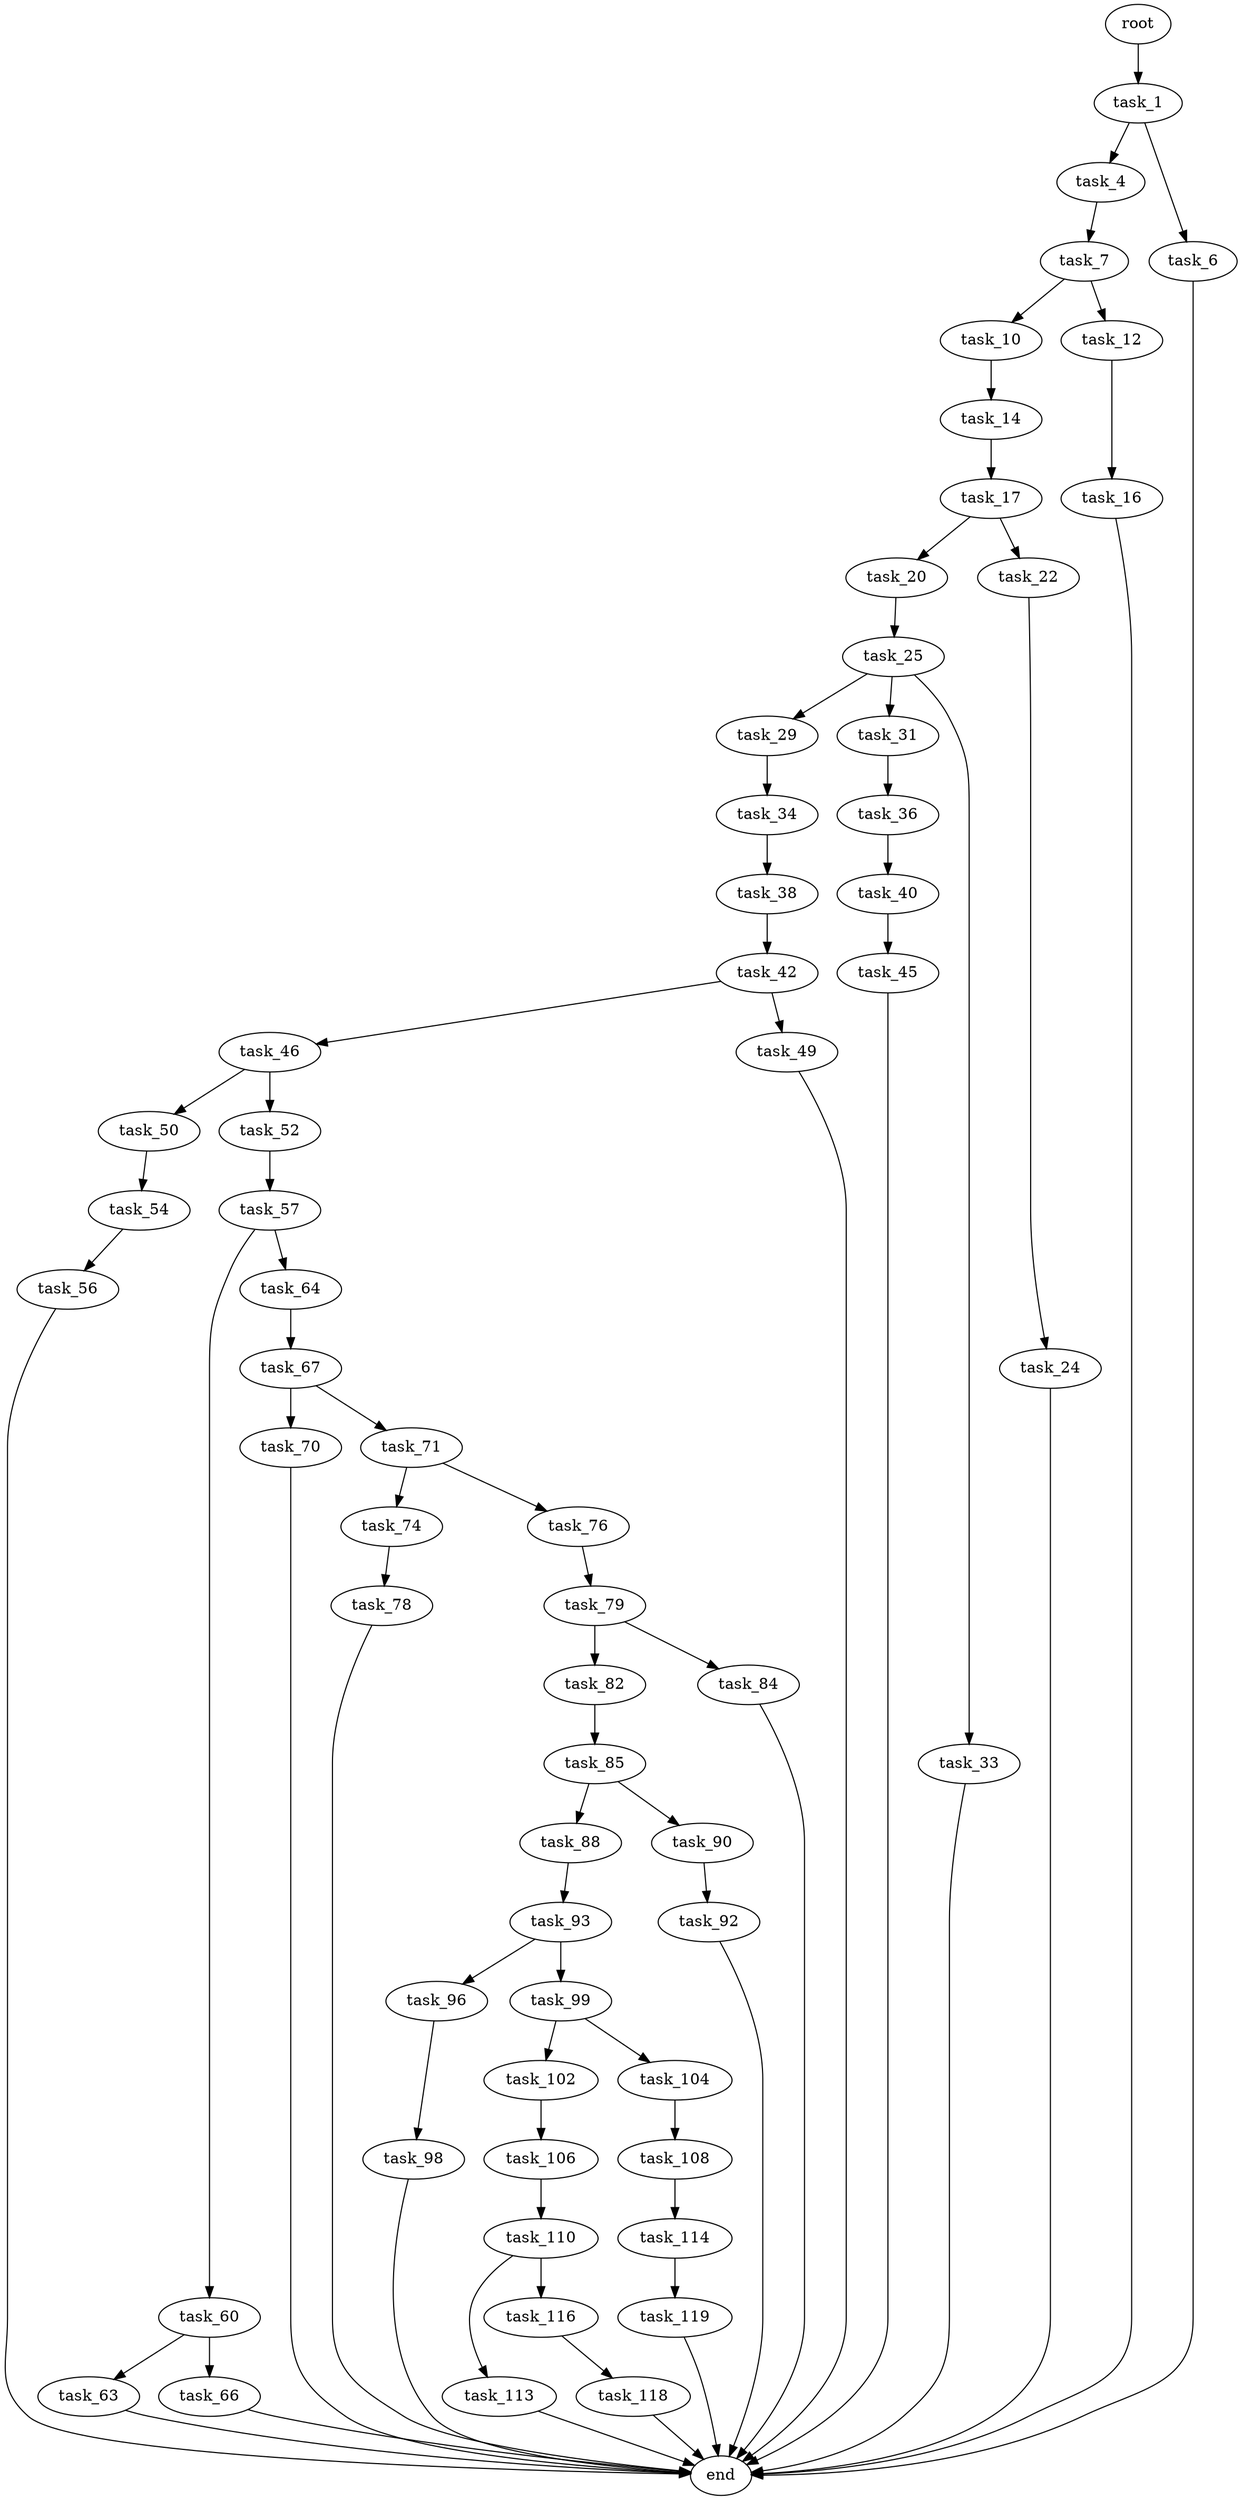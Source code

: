 digraph G {
  root [size="0.000000"];
  task_1 [size="26015668396.000000"];
  task_4 [size="762442840536.000000"];
  task_6 [size="549755813888.000000"];
  task_7 [size="549755813888.000000"];
  end [size="0.000000"];
  task_10 [size="134217728000.000000"];
  task_12 [size="134217728000.000000"];
  task_14 [size="28991029248.000000"];
  task_16 [size="197365519116.000000"];
  task_17 [size="455661821431.000000"];
  task_20 [size="351699517384.000000"];
  task_22 [size="486768229688.000000"];
  task_25 [size="368293445632.000000"];
  task_24 [size="1500632958.000000"];
  task_29 [size="134217728000.000000"];
  task_31 [size="2104141689.000000"];
  task_33 [size="8189186421.000000"];
  task_34 [size="30014180046.000000"];
  task_36 [size="4455787995.000000"];
  task_38 [size="68719476736.000000"];
  task_40 [size="4544609856.000000"];
  task_42 [size="549755813888.000000"];
  task_45 [size="782757789696.000000"];
  task_46 [size="1915168036.000000"];
  task_49 [size="782757789696.000000"];
  task_50 [size="28991029248.000000"];
  task_52 [size="34460757510.000000"];
  task_54 [size="729822889569.000000"];
  task_57 [size="231928233984.000000"];
  task_56 [size="357639814272.000000"];
  task_60 [size="368293445632.000000"];
  task_64 [size="8852608232.000000"];
  task_63 [size="179005812576.000000"];
  task_66 [size="537837978.000000"];
  task_67 [size="13100152191.000000"];
  task_70 [size="782757789696.000000"];
  task_71 [size="4550487932.000000"];
  task_74 [size="782757789696.000000"];
  task_76 [size="874751838957.000000"];
  task_78 [size="8284379478.000000"];
  task_79 [size="28991029248.000000"];
  task_82 [size="39282558444.000000"];
  task_84 [size="15435899560.000000"];
  task_85 [size="28991029248.000000"];
  task_88 [size="272629414503.000000"];
  task_90 [size="70122691085.000000"];
  task_93 [size="134217728000.000000"];
  task_92 [size="549755813888.000000"];
  task_96 [size="782757789696.000000"];
  task_99 [size="39894156603.000000"];
  task_98 [size="143237717136.000000"];
  task_102 [size="6849925388.000000"];
  task_104 [size="782757789696.000000"];
  task_106 [size="16973398596.000000"];
  task_108 [size="68719476736.000000"];
  task_110 [size="592639270868.000000"];
  task_114 [size="17793840533.000000"];
  task_113 [size="44617871009.000000"];
  task_116 [size="22063404657.000000"];
  task_119 [size="231928233984.000000"];
  task_118 [size="29456754102.000000"];

  root -> task_1 [size="1.000000"];
  task_1 -> task_4 [size="33554432.000000"];
  task_1 -> task_6 [size="33554432.000000"];
  task_4 -> task_7 [size="536870912.000000"];
  task_6 -> end [size="1.000000"];
  task_7 -> task_10 [size="536870912.000000"];
  task_7 -> task_12 [size="536870912.000000"];
  task_10 -> task_14 [size="209715200.000000"];
  task_12 -> task_16 [size="209715200.000000"];
  task_14 -> task_17 [size="75497472.000000"];
  task_16 -> end [size="1.000000"];
  task_17 -> task_20 [size="679477248.000000"];
  task_17 -> task_22 [size="679477248.000000"];
  task_20 -> task_25 [size="411041792.000000"];
  task_22 -> task_24 [size="536870912.000000"];
  task_25 -> task_29 [size="411041792.000000"];
  task_25 -> task_31 [size="411041792.000000"];
  task_25 -> task_33 [size="411041792.000000"];
  task_24 -> end [size="1.000000"];
  task_29 -> task_34 [size="209715200.000000"];
  task_31 -> task_36 [size="33554432.000000"];
  task_33 -> end [size="1.000000"];
  task_34 -> task_38 [size="536870912.000000"];
  task_36 -> task_40 [size="75497472.000000"];
  task_38 -> task_42 [size="134217728.000000"];
  task_40 -> task_45 [size="75497472.000000"];
  task_42 -> task_46 [size="536870912.000000"];
  task_42 -> task_49 [size="536870912.000000"];
  task_45 -> end [size="1.000000"];
  task_46 -> task_50 [size="33554432.000000"];
  task_46 -> task_52 [size="33554432.000000"];
  task_49 -> end [size="1.000000"];
  task_50 -> task_54 [size="75497472.000000"];
  task_52 -> task_57 [size="33554432.000000"];
  task_54 -> task_56 [size="679477248.000000"];
  task_57 -> task_60 [size="301989888.000000"];
  task_57 -> task_64 [size="301989888.000000"];
  task_56 -> end [size="1.000000"];
  task_60 -> task_63 [size="411041792.000000"];
  task_60 -> task_66 [size="411041792.000000"];
  task_64 -> task_67 [size="679477248.000000"];
  task_63 -> end [size="1.000000"];
  task_66 -> end [size="1.000000"];
  task_67 -> task_70 [size="301989888.000000"];
  task_67 -> task_71 [size="301989888.000000"];
  task_70 -> end [size="1.000000"];
  task_71 -> task_74 [size="411041792.000000"];
  task_71 -> task_76 [size="411041792.000000"];
  task_74 -> task_78 [size="679477248.000000"];
  task_76 -> task_79 [size="679477248.000000"];
  task_78 -> end [size="1.000000"];
  task_79 -> task_82 [size="75497472.000000"];
  task_79 -> task_84 [size="75497472.000000"];
  task_82 -> task_85 [size="134217728.000000"];
  task_84 -> end [size="1.000000"];
  task_85 -> task_88 [size="75497472.000000"];
  task_85 -> task_90 [size="75497472.000000"];
  task_88 -> task_93 [size="838860800.000000"];
  task_90 -> task_92 [size="75497472.000000"];
  task_93 -> task_96 [size="209715200.000000"];
  task_93 -> task_99 [size="209715200.000000"];
  task_92 -> end [size="1.000000"];
  task_96 -> task_98 [size="679477248.000000"];
  task_99 -> task_102 [size="838860800.000000"];
  task_99 -> task_104 [size="838860800.000000"];
  task_98 -> end [size="1.000000"];
  task_102 -> task_106 [size="838860800.000000"];
  task_104 -> task_108 [size="679477248.000000"];
  task_106 -> task_110 [size="679477248.000000"];
  task_108 -> task_114 [size="134217728.000000"];
  task_110 -> task_113 [size="679477248.000000"];
  task_110 -> task_116 [size="679477248.000000"];
  task_114 -> task_119 [size="411041792.000000"];
  task_113 -> end [size="1.000000"];
  task_116 -> task_118 [size="33554432.000000"];
  task_119 -> end [size="1.000000"];
  task_118 -> end [size="1.000000"];
}
